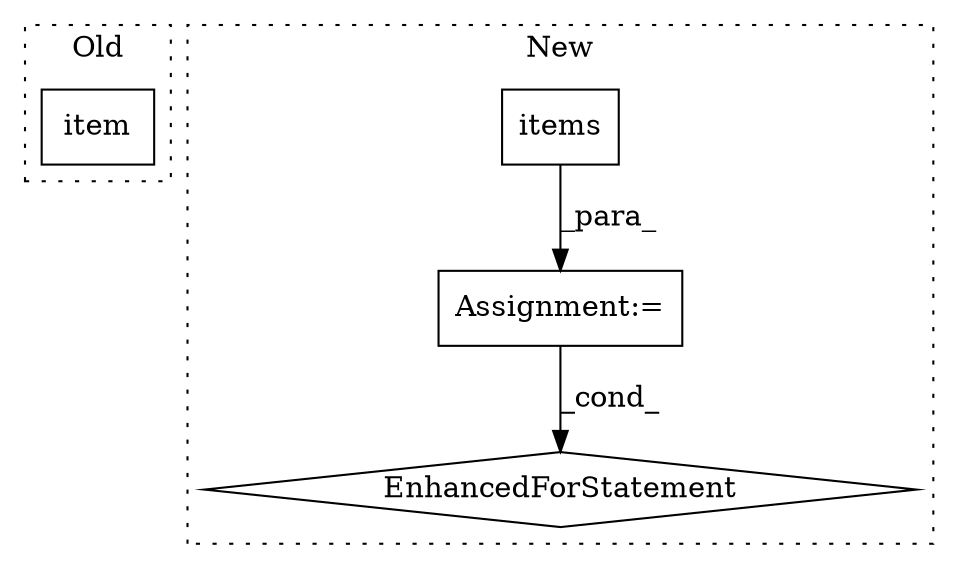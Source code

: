 digraph G {
subgraph cluster0 {
1 [label="item" a="32" s="4538" l="6" shape="box"];
label = "Old";
style="dotted";
}
subgraph cluster1 {
2 [label="items" a="32" s="4633" l="7" shape="box"];
3 [label="Assignment:=" a="7" s="4510,4640" l="89,2" shape="box"];
4 [label="EnhancedForStatement" a="70" s="4510,4640" l="89,2" shape="diamond"];
label = "New";
style="dotted";
}
2 -> 3 [label="_para_"];
3 -> 4 [label="_cond_"];
}